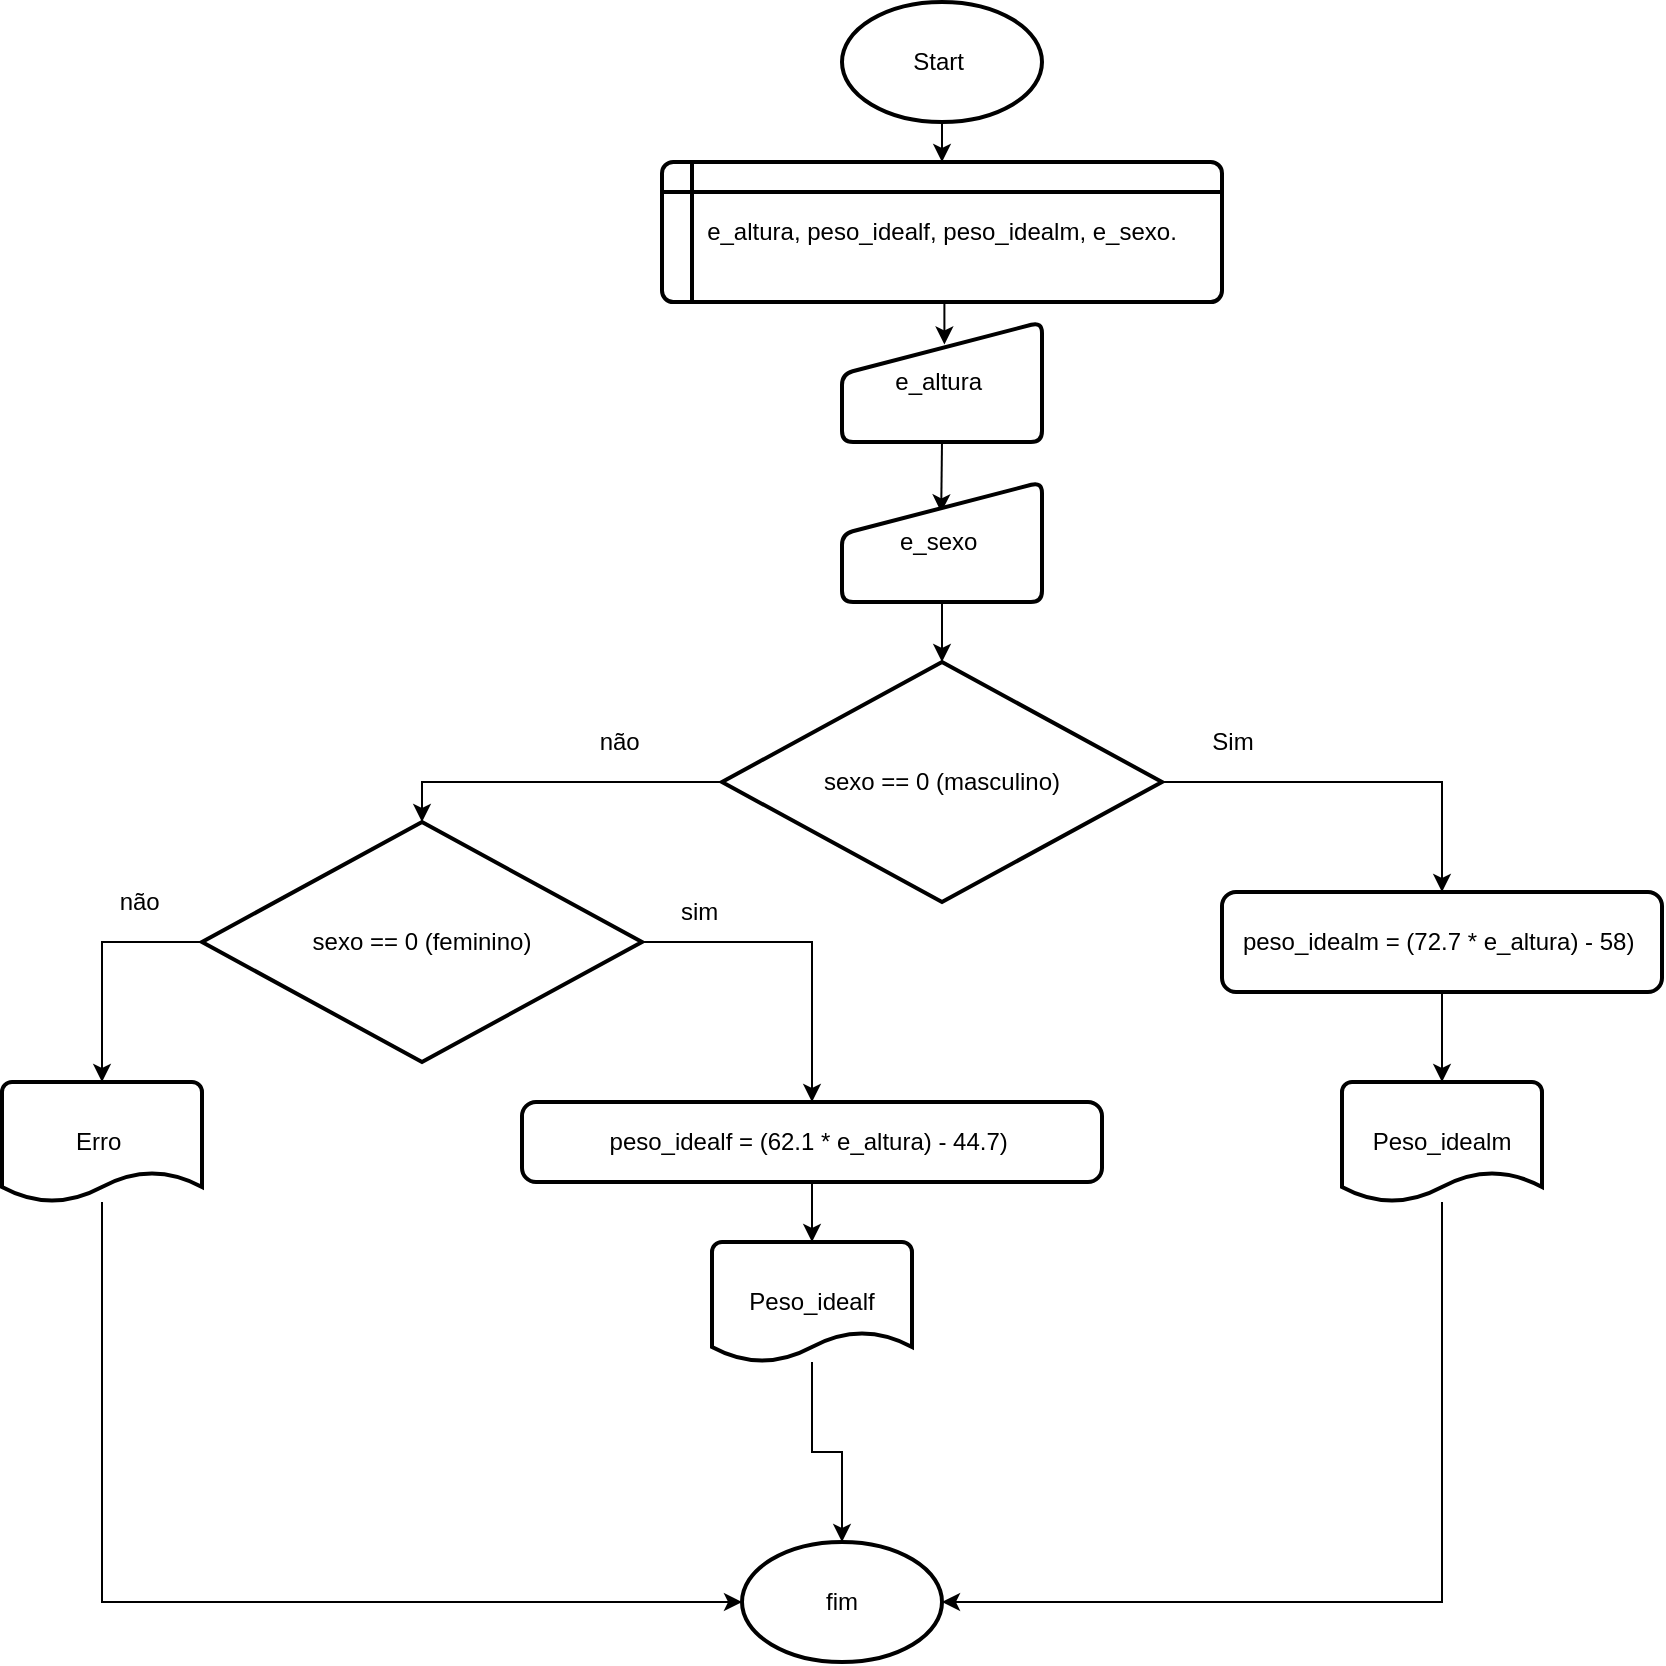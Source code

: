 <mxfile version="14.5.3" type="device"><diagram id="C5RBs43oDa-KdzZeNtuy" name="Page-1"><mxGraphModel dx="2557" dy="2082" grid="1" gridSize="10" guides="1" tooltips="1" connect="1" arrows="1" fold="1" page="1" pageScale="1" pageWidth="827" pageHeight="1169" math="0" shadow="0"><root><mxCell id="WIyWlLk6GJQsqaUBKTNV-0"/><mxCell id="WIyWlLk6GJQsqaUBKTNV-1" parent="WIyWlLk6GJQsqaUBKTNV-0"/><mxCell id="0o-iE9clgfyzoAt3cWt8-9" style="edgeStyle=orthogonalEdgeStyle;rounded=0;orthogonalLoop=1;jettySize=auto;html=1;exitX=0.5;exitY=1;exitDx=0;exitDy=0;exitPerimeter=0;entryX=0.5;entryY=0;entryDx=0;entryDy=0;" edge="1" parent="WIyWlLk6GJQsqaUBKTNV-1" source="0o-iE9clgfyzoAt3cWt8-1" target="0o-iE9clgfyzoAt3cWt8-8"><mxGeometry relative="1" as="geometry"/></mxCell><mxCell id="0o-iE9clgfyzoAt3cWt8-1" value="&lt;font style=&quot;vertical-align: inherit&quot;&gt;&lt;font style=&quot;vertical-align: inherit&quot;&gt;Start&amp;nbsp;&lt;/font&gt;&lt;/font&gt;" style="strokeWidth=2;html=1;shape=mxgraph.flowchart.start_1;whiteSpace=wrap;" vertex="1" parent="WIyWlLk6GJQsqaUBKTNV-1"><mxGeometry x="350" y="-30" width="100" height="60" as="geometry"/></mxCell><mxCell id="0o-iE9clgfyzoAt3cWt8-22" style="edgeStyle=orthogonalEdgeStyle;rounded=0;orthogonalLoop=1;jettySize=auto;html=1;exitX=0.5;exitY=1;exitDx=0;exitDy=0;entryX=0.496;entryY=0.253;entryDx=0;entryDy=0;entryPerimeter=0;" edge="1" parent="WIyWlLk6GJQsqaUBKTNV-1" source="0o-iE9clgfyzoAt3cWt8-2" target="0o-iE9clgfyzoAt3cWt8-21"><mxGeometry relative="1" as="geometry"/></mxCell><mxCell id="0o-iE9clgfyzoAt3cWt8-2" value="e_altura&amp;nbsp;" style="html=1;strokeWidth=2;shape=manualInput;whiteSpace=wrap;rounded=1;size=26;arcSize=11;" vertex="1" parent="WIyWlLk6GJQsqaUBKTNV-1"><mxGeometry x="350" y="130" width="100" height="60" as="geometry"/></mxCell><mxCell id="0o-iE9clgfyzoAt3cWt8-32" style="edgeStyle=orthogonalEdgeStyle;rounded=0;orthogonalLoop=1;jettySize=auto;html=1;exitX=0;exitY=0.5;exitDx=0;exitDy=0;exitPerimeter=0;entryX=0.5;entryY=0;entryDx=0;entryDy=0;entryPerimeter=0;" edge="1" parent="WIyWlLk6GJQsqaUBKTNV-1" source="0o-iE9clgfyzoAt3cWt8-6" target="0o-iE9clgfyzoAt3cWt8-31"><mxGeometry relative="1" as="geometry"/></mxCell><mxCell id="0o-iE9clgfyzoAt3cWt8-33" style="edgeStyle=orthogonalEdgeStyle;rounded=0;orthogonalLoop=1;jettySize=auto;html=1;exitX=1;exitY=0.5;exitDx=0;exitDy=0;exitPerimeter=0;entryX=0.5;entryY=0;entryDx=0;entryDy=0;" edge="1" parent="WIyWlLk6GJQsqaUBKTNV-1" source="0o-iE9clgfyzoAt3cWt8-6" target="0o-iE9clgfyzoAt3cWt8-17"><mxGeometry relative="1" as="geometry"/></mxCell><mxCell id="0o-iE9clgfyzoAt3cWt8-6" value="sexo == 0 (masculino)" style="strokeWidth=2;html=1;shape=mxgraph.flowchart.decision;whiteSpace=wrap;" vertex="1" parent="WIyWlLk6GJQsqaUBKTNV-1"><mxGeometry x="290" y="300" width="220" height="120" as="geometry"/></mxCell><mxCell id="0o-iE9clgfyzoAt3cWt8-10" style="edgeStyle=orthogonalEdgeStyle;rounded=0;orthogonalLoop=1;jettySize=auto;html=1;exitX=0.5;exitY=1;exitDx=0;exitDy=0;entryX=0.512;entryY=0.187;entryDx=0;entryDy=0;entryPerimeter=0;" edge="1" parent="WIyWlLk6GJQsqaUBKTNV-1" source="0o-iE9clgfyzoAt3cWt8-8" target="0o-iE9clgfyzoAt3cWt8-2"><mxGeometry relative="1" as="geometry"/></mxCell><mxCell id="0o-iE9clgfyzoAt3cWt8-8" value="e_altura, peso_idealf, peso_idealm, e_sexo." style="shape=internalStorage;whiteSpace=wrap;html=1;dx=15;dy=15;rounded=1;arcSize=8;strokeWidth=2;" vertex="1" parent="WIyWlLk6GJQsqaUBKTNV-1"><mxGeometry x="260" y="50" width="280" height="70" as="geometry"/></mxCell><mxCell id="0o-iE9clgfyzoAt3cWt8-38" style="edgeStyle=orthogonalEdgeStyle;rounded=0;orthogonalLoop=1;jettySize=auto;html=1;exitX=0.5;exitY=1;exitDx=0;exitDy=0;entryX=0.5;entryY=0;entryDx=0;entryDy=0;entryPerimeter=0;" edge="1" parent="WIyWlLk6GJQsqaUBKTNV-1" source="0o-iE9clgfyzoAt3cWt8-12" target="0o-iE9clgfyzoAt3cWt8-24"><mxGeometry relative="1" as="geometry"/></mxCell><mxCell id="0o-iE9clgfyzoAt3cWt8-12" value="peso_idealf = (62.1 * e_altura) - 44.7)&amp;nbsp;" style="rounded=1;whiteSpace=wrap;html=1;absoluteArcSize=1;arcSize=14;strokeWidth=2;" vertex="1" parent="WIyWlLk6GJQsqaUBKTNV-1"><mxGeometry x="190" y="520" width="290" height="40" as="geometry"/></mxCell><mxCell id="0o-iE9clgfyzoAt3cWt8-34" style="edgeStyle=orthogonalEdgeStyle;rounded=0;orthogonalLoop=1;jettySize=auto;html=1;exitX=0.5;exitY=1;exitDx=0;exitDy=0;entryX=0.5;entryY=0;entryDx=0;entryDy=0;entryPerimeter=0;" edge="1" parent="WIyWlLk6GJQsqaUBKTNV-1" source="0o-iE9clgfyzoAt3cWt8-17" target="0o-iE9clgfyzoAt3cWt8-25"><mxGeometry relative="1" as="geometry"/></mxCell><mxCell id="0o-iE9clgfyzoAt3cWt8-17" value="&lt;span&gt;peso_idealm = (72.7 * e_altura) - 58)&amp;nbsp;&lt;/span&gt;" style="rounded=1;whiteSpace=wrap;html=1;absoluteArcSize=1;arcSize=14;strokeWidth=2;" vertex="1" parent="WIyWlLk6GJQsqaUBKTNV-1"><mxGeometry x="540" y="415" width="220" height="50" as="geometry"/></mxCell><mxCell id="0o-iE9clgfyzoAt3cWt8-19" value="Sim" style="text;html=1;align=center;verticalAlign=middle;resizable=0;points=[];autosize=1;" vertex="1" parent="WIyWlLk6GJQsqaUBKTNV-1"><mxGeometry x="525" y="330" width="40" height="20" as="geometry"/></mxCell><mxCell id="0o-iE9clgfyzoAt3cWt8-20" value="não&amp;nbsp;" style="text;html=1;align=center;verticalAlign=middle;resizable=0;points=[];autosize=1;" vertex="1" parent="WIyWlLk6GJQsqaUBKTNV-1"><mxGeometry x="220" y="330" width="40" height="20" as="geometry"/></mxCell><mxCell id="0o-iE9clgfyzoAt3cWt8-23" style="edgeStyle=orthogonalEdgeStyle;rounded=0;orthogonalLoop=1;jettySize=auto;html=1;exitX=0.5;exitY=1;exitDx=0;exitDy=0;entryX=0.5;entryY=0;entryDx=0;entryDy=0;entryPerimeter=0;" edge="1" parent="WIyWlLk6GJQsqaUBKTNV-1" source="0o-iE9clgfyzoAt3cWt8-21" target="0o-iE9clgfyzoAt3cWt8-6"><mxGeometry relative="1" as="geometry"/></mxCell><mxCell id="0o-iE9clgfyzoAt3cWt8-21" value="e_sexo&amp;nbsp;" style="html=1;strokeWidth=2;shape=manualInput;whiteSpace=wrap;rounded=1;size=26;arcSize=11;" vertex="1" parent="WIyWlLk6GJQsqaUBKTNV-1"><mxGeometry x="350" y="210" width="100" height="60" as="geometry"/></mxCell><mxCell id="0o-iE9clgfyzoAt3cWt8-43" style="edgeStyle=orthogonalEdgeStyle;rounded=0;orthogonalLoop=1;jettySize=auto;html=1;entryX=0.5;entryY=0;entryDx=0;entryDy=0;entryPerimeter=0;" edge="1" parent="WIyWlLk6GJQsqaUBKTNV-1" source="0o-iE9clgfyzoAt3cWt8-24" target="0o-iE9clgfyzoAt3cWt8-28"><mxGeometry relative="1" as="geometry"/></mxCell><mxCell id="0o-iE9clgfyzoAt3cWt8-24" value="Peso_idealf" style="strokeWidth=2;html=1;shape=mxgraph.flowchart.document2;whiteSpace=wrap;size=0.25;" vertex="1" parent="WIyWlLk6GJQsqaUBKTNV-1"><mxGeometry x="285" y="590" width="100" height="60" as="geometry"/></mxCell><mxCell id="0o-iE9clgfyzoAt3cWt8-44" style="edgeStyle=orthogonalEdgeStyle;rounded=0;orthogonalLoop=1;jettySize=auto;html=1;entryX=1;entryY=0.5;entryDx=0;entryDy=0;entryPerimeter=0;" edge="1" parent="WIyWlLk6GJQsqaUBKTNV-1" source="0o-iE9clgfyzoAt3cWt8-25" target="0o-iE9clgfyzoAt3cWt8-28"><mxGeometry relative="1" as="geometry"><Array as="points"><mxPoint x="650" y="770"/></Array></mxGeometry></mxCell><mxCell id="0o-iE9clgfyzoAt3cWt8-25" value="Peso_idealm" style="strokeWidth=2;html=1;shape=mxgraph.flowchart.document2;whiteSpace=wrap;size=0.25;" vertex="1" parent="WIyWlLk6GJQsqaUBKTNV-1"><mxGeometry x="600" y="510" width="100" height="60" as="geometry"/></mxCell><mxCell id="0o-iE9clgfyzoAt3cWt8-28" value="fim" style="strokeWidth=2;html=1;shape=mxgraph.flowchart.start_1;whiteSpace=wrap;" vertex="1" parent="WIyWlLk6GJQsqaUBKTNV-1"><mxGeometry x="300" y="740" width="100" height="60" as="geometry"/></mxCell><mxCell id="0o-iE9clgfyzoAt3cWt8-35" style="edgeStyle=orthogonalEdgeStyle;rounded=0;orthogonalLoop=1;jettySize=auto;html=1;exitX=1;exitY=0.5;exitDx=0;exitDy=0;exitPerimeter=0;entryX=0.5;entryY=0;entryDx=0;entryDy=0;" edge="1" parent="WIyWlLk6GJQsqaUBKTNV-1" source="0o-iE9clgfyzoAt3cWt8-31" target="0o-iE9clgfyzoAt3cWt8-12"><mxGeometry relative="1" as="geometry"/></mxCell><mxCell id="0o-iE9clgfyzoAt3cWt8-40" style="edgeStyle=orthogonalEdgeStyle;rounded=0;orthogonalLoop=1;jettySize=auto;html=1;exitX=0;exitY=0.5;exitDx=0;exitDy=0;exitPerimeter=0;entryX=0.5;entryY=0;entryDx=0;entryDy=0;entryPerimeter=0;" edge="1" parent="WIyWlLk6GJQsqaUBKTNV-1" source="0o-iE9clgfyzoAt3cWt8-31" target="0o-iE9clgfyzoAt3cWt8-39"><mxGeometry relative="1" as="geometry"/></mxCell><mxCell id="0o-iE9clgfyzoAt3cWt8-31" value="sexo == 0 (feminino)" style="strokeWidth=2;html=1;shape=mxgraph.flowchart.decision;whiteSpace=wrap;" vertex="1" parent="WIyWlLk6GJQsqaUBKTNV-1"><mxGeometry x="30" y="380" width="220" height="120" as="geometry"/></mxCell><mxCell id="0o-iE9clgfyzoAt3cWt8-36" value="sim&amp;nbsp;" style="text;html=1;align=center;verticalAlign=middle;resizable=0;points=[];autosize=1;" vertex="1" parent="WIyWlLk6GJQsqaUBKTNV-1"><mxGeometry x="260" y="415" width="40" height="20" as="geometry"/></mxCell><mxCell id="0o-iE9clgfyzoAt3cWt8-42" style="edgeStyle=orthogonalEdgeStyle;rounded=0;orthogonalLoop=1;jettySize=auto;html=1;entryX=0;entryY=0.5;entryDx=0;entryDy=0;entryPerimeter=0;" edge="1" parent="WIyWlLk6GJQsqaUBKTNV-1" source="0o-iE9clgfyzoAt3cWt8-39" target="0o-iE9clgfyzoAt3cWt8-28"><mxGeometry relative="1" as="geometry"><Array as="points"><mxPoint x="-20" y="770"/></Array></mxGeometry></mxCell><mxCell id="0o-iE9clgfyzoAt3cWt8-39" value="Erro&amp;nbsp;" style="strokeWidth=2;html=1;shape=mxgraph.flowchart.document2;whiteSpace=wrap;size=0.25;" vertex="1" parent="WIyWlLk6GJQsqaUBKTNV-1"><mxGeometry x="-70" y="510" width="100" height="60" as="geometry"/></mxCell><mxCell id="0o-iE9clgfyzoAt3cWt8-41" value="não&amp;nbsp;" style="text;html=1;align=center;verticalAlign=middle;resizable=0;points=[];autosize=1;" vertex="1" parent="WIyWlLk6GJQsqaUBKTNV-1"><mxGeometry x="-20" y="410" width="40" height="20" as="geometry"/></mxCell></root></mxGraphModel></diagram></mxfile>